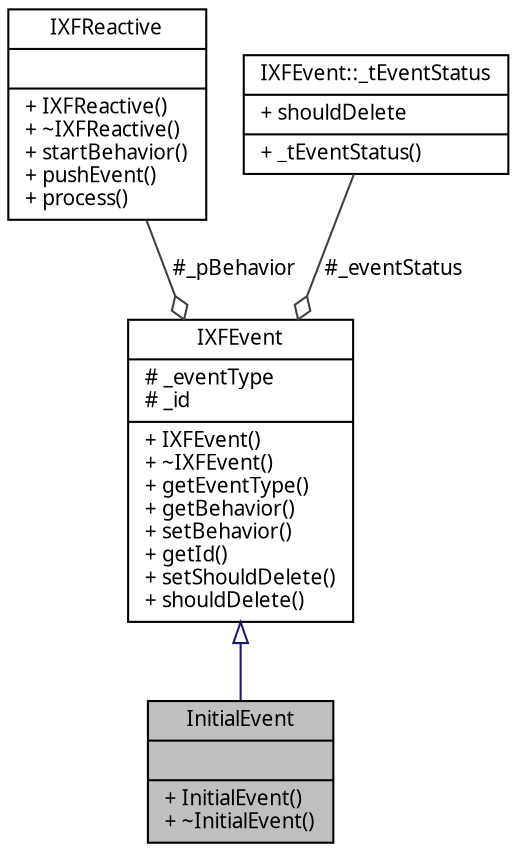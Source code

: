 digraph "InitialEvent"
{
  edge [fontname="Helvetia.ttf",fontsize="10",labelfontname="Helvetia.ttf",labelfontsize="10"];
  node [fontname="Helvetia.ttf",fontsize="10",shape=record];
  Node2 [label="{InitialEvent\n||+ InitialEvent()\l+ ~InitialEvent()\l}",height=0.2,width=0.4,color="black", fillcolor="grey75", style="filled", fontcolor="black"];
  Node3 -> Node2 [dir="back",color="midnightblue",fontsize="10",style="solid",arrowtail="onormal",fontname="Helvetia.ttf"];
  Node3 [label="{IXFEvent\n|# _eventType\l# _id\l|+ IXFEvent()\l+ ~IXFEvent()\l+ getEventType()\l+ getBehavior()\l+ setBehavior()\l+ getId()\l+ setShouldDelete()\l+ shouldDelete()\l}",height=0.2,width=0.4,color="black", fillcolor="white", style="filled",URL="$class_i_x_f_event.html"];
  Node4 -> Node3 [color="grey25",fontsize="10",style="solid",label=" #_pBehavior" ,arrowhead="odiamond",fontname="Helvetia.ttf"];
  Node4 [label="{IXFReactive\n||+ IXFReactive()\l+ ~IXFReactive()\l+ startBehavior()\l+ pushEvent()\l+ process()\l}",height=0.2,width=0.4,color="black", fillcolor="white", style="filled",URL="$class_i_x_f_reactive.html"];
  Node5 -> Node3 [color="grey25",fontsize="10",style="solid",label=" #_eventStatus" ,arrowhead="odiamond",fontname="Helvetia.ttf"];
  Node5 [label="{IXFEvent::_tEventStatus\n|+ shouldDelete\l|+ _tEventStatus()\l}",height=0.2,width=0.4,color="black", fillcolor="white", style="filled",URL="$struct_i_x_f_event_1_1__t_event_status.html"];
}
